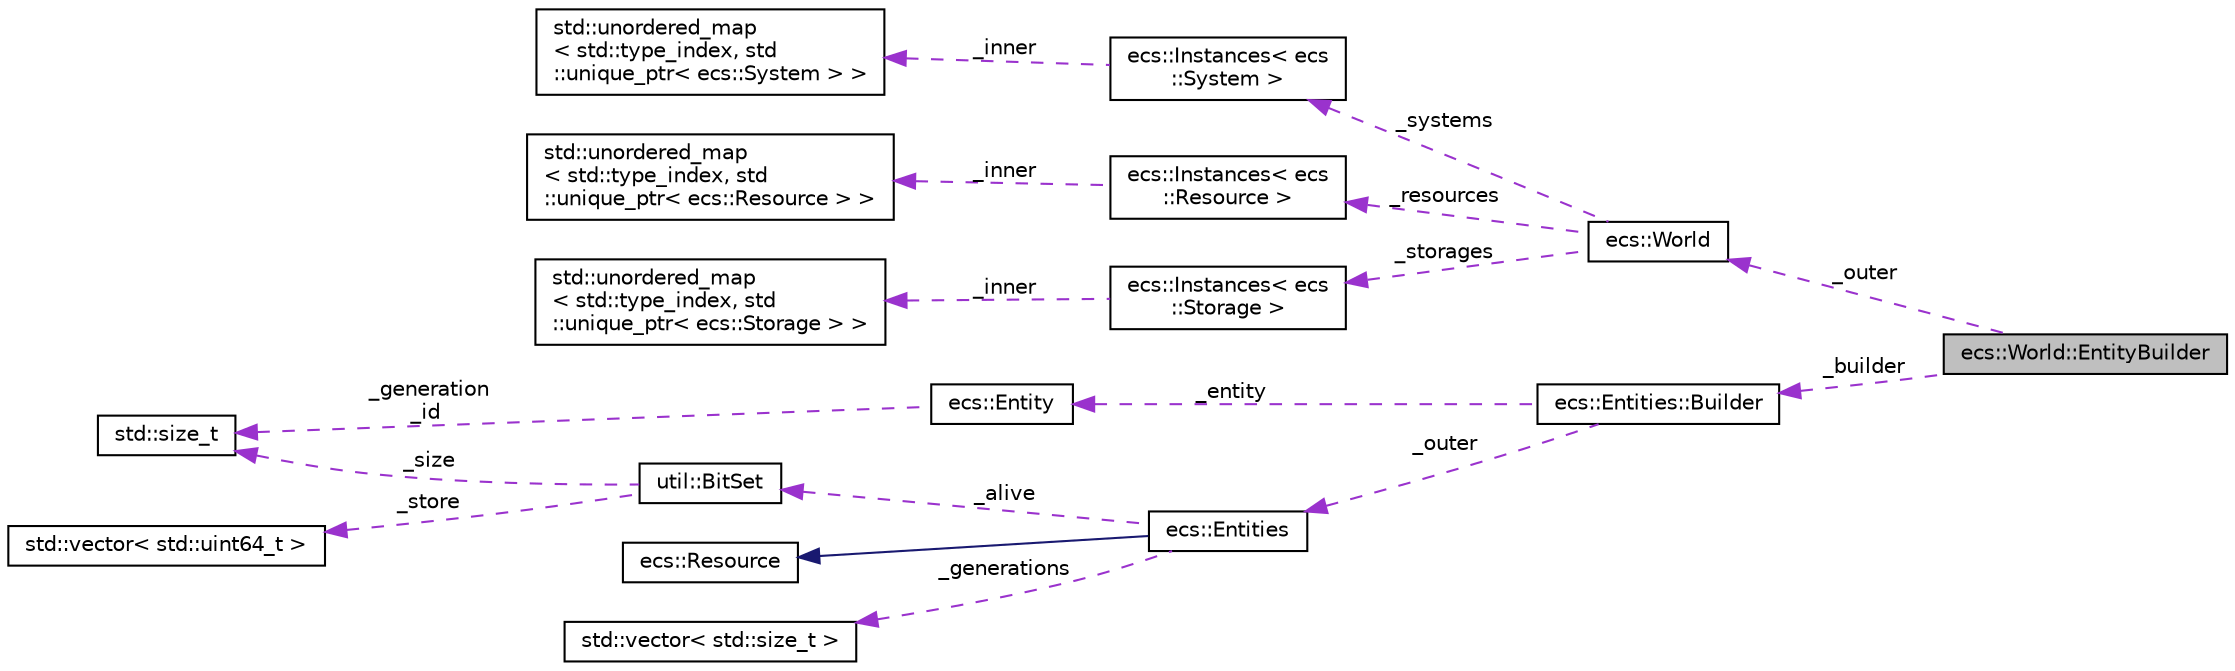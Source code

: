 digraph "ecs::World::EntityBuilder"
{
 // LATEX_PDF_SIZE
  edge [fontname="Helvetica",fontsize="10",labelfontname="Helvetica",labelfontsize="10"];
  node [fontname="Helvetica",fontsize="10",shape=record];
  rankdir="LR";
  Node1 [label="ecs::World::EntityBuilder",height=0.2,width=0.4,color="black", fillcolor="grey75", style="filled", fontcolor="black",tooltip="Allows one to construct an entity component by component."];
  Node2 -> Node1 [dir="back",color="darkorchid3",fontsize="10",style="dashed",label=" _outer" ,fontname="Helvetica"];
  Node2 [label="ecs::World",height=0.2,width=0.4,color="black", fillcolor="white", style="filled",URL="$classecs_1_1_world.html",tooltip="Contains all entities and systems."];
  Node3 -> Node2 [dir="back",color="darkorchid3",fontsize="10",style="dashed",label=" _systems" ,fontname="Helvetica"];
  Node3 [label="ecs::Instances\< ecs\l::System \>",height=0.2,width=0.4,color="black", fillcolor="white", style="filled",URL="$classecs_1_1_instances.html",tooltip=" "];
  Node4 -> Node3 [dir="back",color="darkorchid3",fontsize="10",style="dashed",label=" _inner" ,fontname="Helvetica"];
  Node4 [label="std::unordered_map\l\< std::type_index, std\l::unique_ptr\< ecs::System \> \>",height=0.2,width=0.4,color="black", fillcolor="white", style="filled",URL="/home/runner/work/Bomberman-Global-Offensive/Bomberman-Global-Offensive/doc/external/cppreference-doxygen-web.tag.xml$cpp/container/unordered_map.html",tooltip=" "];
  Node5 -> Node2 [dir="back",color="darkorchid3",fontsize="10",style="dashed",label=" _resources" ,fontname="Helvetica"];
  Node5 [label="ecs::Instances\< ecs\l::Resource \>",height=0.2,width=0.4,color="black", fillcolor="white", style="filled",URL="$classecs_1_1_instances.html",tooltip=" "];
  Node6 -> Node5 [dir="back",color="darkorchid3",fontsize="10",style="dashed",label=" _inner" ,fontname="Helvetica"];
  Node6 [label="std::unordered_map\l\< std::type_index, std\l::unique_ptr\< ecs::Resource \> \>",height=0.2,width=0.4,color="black", fillcolor="white", style="filled",URL="/home/runner/work/Bomberman-Global-Offensive/Bomberman-Global-Offensive/doc/external/cppreference-doxygen-web.tag.xml$cpp/container/unordered_map.html",tooltip=" "];
  Node7 -> Node2 [dir="back",color="darkorchid3",fontsize="10",style="dashed",label=" _storages" ,fontname="Helvetica"];
  Node7 [label="ecs::Instances\< ecs\l::Storage \>",height=0.2,width=0.4,color="black", fillcolor="white", style="filled",URL="$classecs_1_1_instances.html",tooltip=" "];
  Node8 -> Node7 [dir="back",color="darkorchid3",fontsize="10",style="dashed",label=" _inner" ,fontname="Helvetica"];
  Node8 [label="std::unordered_map\l\< std::type_index, std\l::unique_ptr\< ecs::Storage \> \>",height=0.2,width=0.4,color="black", fillcolor="white", style="filled",URL="/home/runner/work/Bomberman-Global-Offensive/Bomberman-Global-Offensive/doc/external/cppreference-doxygen-web.tag.xml$cpp/container/unordered_map.html",tooltip=" "];
  Node9 -> Node1 [dir="back",color="darkorchid3",fontsize="10",style="dashed",label=" _builder" ,fontname="Helvetica"];
  Node9 [label="ecs::Entities::Builder",height=0.2,width=0.4,color="black", fillcolor="white", style="filled",URL="$classecs_1_1_entities_1_1_builder.html",tooltip="Allows one to construct an entity component by component."];
  Node10 -> Node9 [dir="back",color="darkorchid3",fontsize="10",style="dashed",label=" _entity" ,fontname="Helvetica"];
  Node10 [label="ecs::Entity",height=0.2,width=0.4,color="black", fillcolor="white", style="filled",URL="$classecs_1_1_entity.html",tooltip="Encapsulates a index to an entity that may or may not exist."];
  Node11 -> Node10 [dir="back",color="darkorchid3",fontsize="10",style="dashed",label=" _generation\n_id" ,fontname="Helvetica"];
  Node11 [label="std::size_t",height=0.2,width=0.4,color="black", fillcolor="white", style="filled",URL="/home/runner/work/Bomberman-Global-Offensive/Bomberman-Global-Offensive/doc/external/cppreference-doxygen-web.tag.xml$cpp/types/size_t.html",tooltip=" "];
  Node12 -> Node9 [dir="back",color="darkorchid3",fontsize="10",style="dashed",label=" _outer" ,fontname="Helvetica"];
  Node12 [label="ecs::Entities",height=0.2,width=0.4,color="black", fillcolor="white", style="filled",URL="$classecs_1_1_entities.html",tooltip="The entities world resource."];
  Node13 -> Node12 [dir="back",color="midnightblue",fontsize="10",style="solid",fontname="Helvetica"];
  Node13 [label="ecs::Resource",height=0.2,width=0.4,color="black", fillcolor="white", style="filled",URL="$classecs_1_1_resource.html",tooltip=" "];
  Node14 -> Node12 [dir="back",color="darkorchid3",fontsize="10",style="dashed",label=" _alive" ,fontname="Helvetica"];
  Node14 [label="util::BitSet",height=0.2,width=0.4,color="black", fillcolor="white", style="filled",URL="$classutil_1_1_bit_set.html",tooltip="Mimics the API of std::bitset but with the dynamic properties of std::vector<bool>"];
  Node15 -> Node14 [dir="back",color="darkorchid3",fontsize="10",style="dashed",label=" _store" ,fontname="Helvetica"];
  Node15 [label="std::vector\< std::uint64_t \>",height=0.2,width=0.4,color="black", fillcolor="white", style="filled",URL="/home/runner/work/Bomberman-Global-Offensive/Bomberman-Global-Offensive/doc/external/cppreference-doxygen-web.tag.xml$cpp/container/vector.html",tooltip=" "];
  Node11 -> Node14 [dir="back",color="darkorchid3",fontsize="10",style="dashed",label=" _size" ,fontname="Helvetica"];
  Node16 -> Node12 [dir="back",color="darkorchid3",fontsize="10",style="dashed",label=" _generations" ,fontname="Helvetica"];
  Node16 [label="std::vector\< std::size_t \>",height=0.2,width=0.4,color="black", fillcolor="white", style="filled",URL="/home/runner/work/Bomberman-Global-Offensive/Bomberman-Global-Offensive/doc/external/cppreference-doxygen-web.tag.xml$cpp/container/vector.html",tooltip=" "];
}
